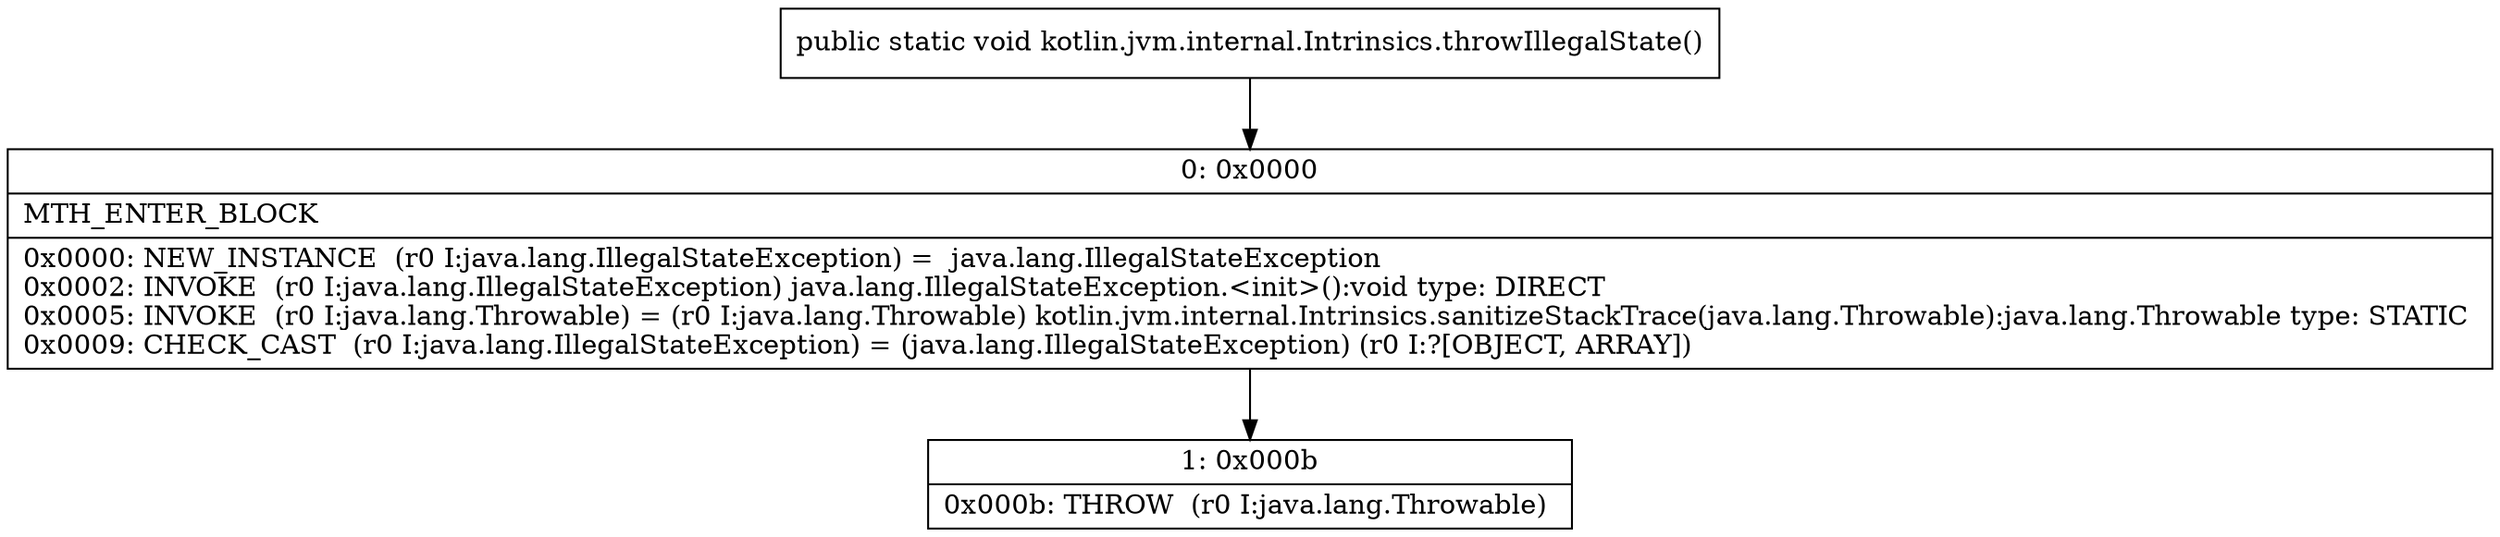 digraph "CFG forkotlin.jvm.internal.Intrinsics.throwIllegalState()V" {
Node_0 [shape=record,label="{0\:\ 0x0000|MTH_ENTER_BLOCK\l|0x0000: NEW_INSTANCE  (r0 I:java.lang.IllegalStateException) =  java.lang.IllegalStateException \l0x0002: INVOKE  (r0 I:java.lang.IllegalStateException) java.lang.IllegalStateException.\<init\>():void type: DIRECT \l0x0005: INVOKE  (r0 I:java.lang.Throwable) = (r0 I:java.lang.Throwable) kotlin.jvm.internal.Intrinsics.sanitizeStackTrace(java.lang.Throwable):java.lang.Throwable type: STATIC \l0x0009: CHECK_CAST  (r0 I:java.lang.IllegalStateException) = (java.lang.IllegalStateException) (r0 I:?[OBJECT, ARRAY]) \l}"];
Node_1 [shape=record,label="{1\:\ 0x000b|0x000b: THROW  (r0 I:java.lang.Throwable) \l}"];
MethodNode[shape=record,label="{public static void kotlin.jvm.internal.Intrinsics.throwIllegalState() }"];
MethodNode -> Node_0;
Node_0 -> Node_1;
}

